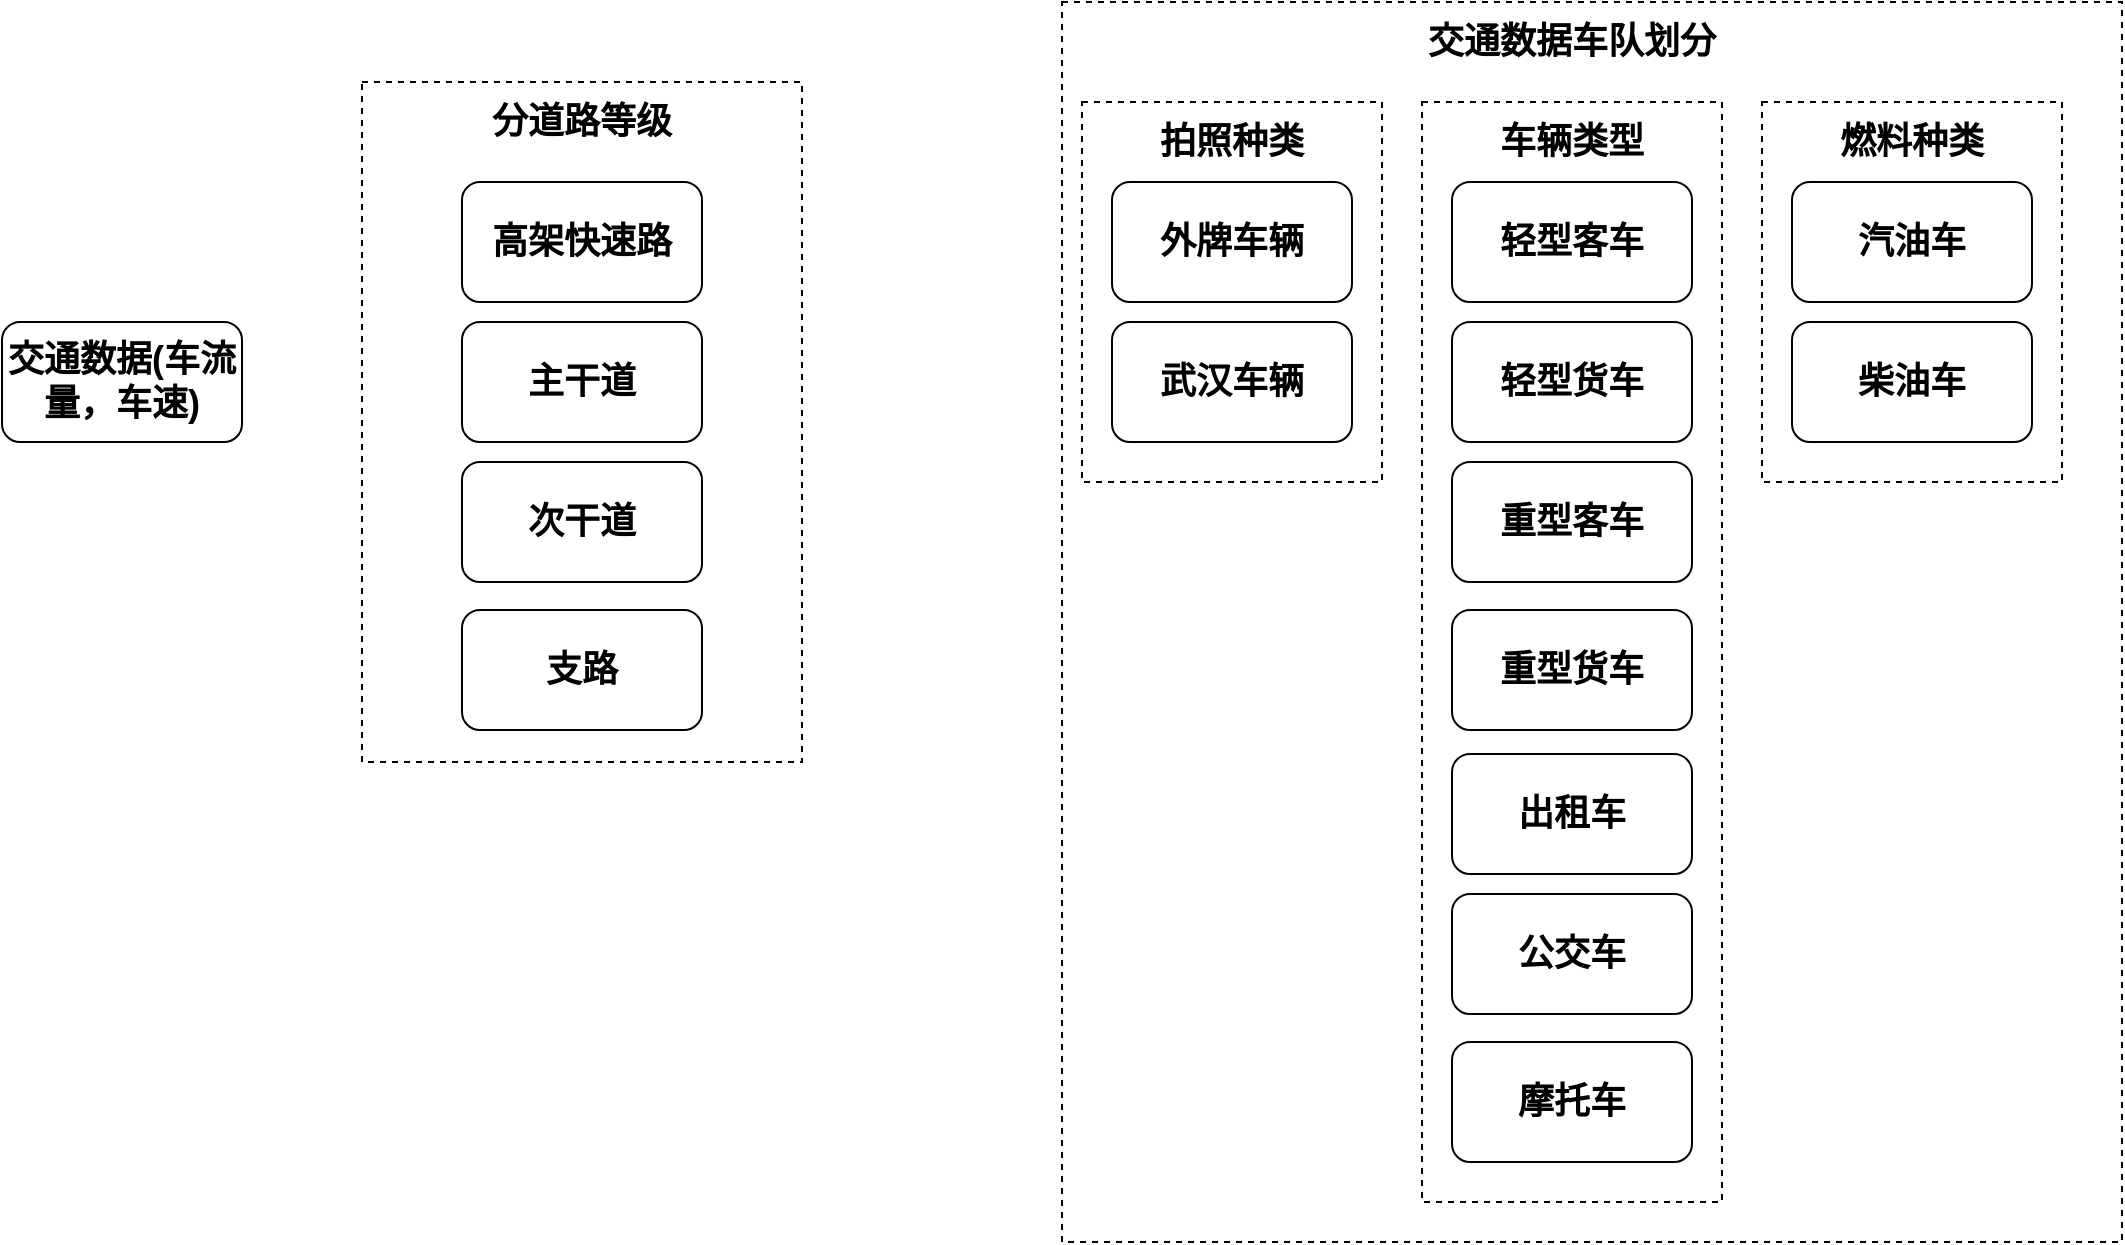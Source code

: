 <mxfile version="13.10.4" type="github">
  <diagram id="-yP0t2fsVPUSu2jfrDDp" name="Page-1">
    <mxGraphModel dx="868" dy="482" grid="1" gridSize="10" guides="1" tooltips="1" connect="1" arrows="1" fold="1" page="1" pageScale="1" pageWidth="1169" pageHeight="827" math="0" shadow="0">
      <root>
        <mxCell id="0" />
        <mxCell id="1" parent="0" />
        <mxCell id="cXt5EJawHxJDnATNH1I1-1" value="&lt;font style=&quot;font-size: 18px&quot;&gt;&lt;b&gt;交通数据(车流量，车速)&lt;/b&gt;&lt;/font&gt;" style="rounded=1;whiteSpace=wrap;html=1;" vertex="1" parent="1">
          <mxGeometry x="30" y="210" width="120" height="60" as="geometry" />
        </mxCell>
        <mxCell id="cXt5EJawHxJDnATNH1I1-2" value="" style="rounded=0;whiteSpace=wrap;html=1;dashed=1;" vertex="1" parent="1">
          <mxGeometry x="210" y="90" width="220" height="340" as="geometry" />
        </mxCell>
        <mxCell id="cXt5EJawHxJDnATNH1I1-3" value="&lt;font style=&quot;font-size: 18px&quot;&gt;&lt;b&gt;高架快速路&lt;/b&gt;&lt;/font&gt;" style="rounded=1;whiteSpace=wrap;html=1;" vertex="1" parent="1">
          <mxGeometry x="260" y="140" width="120" height="60" as="geometry" />
        </mxCell>
        <mxCell id="cXt5EJawHxJDnATNH1I1-4" value="&lt;font style=&quot;font-size: 18px&quot;&gt;&lt;b&gt;主干道&lt;/b&gt;&lt;/font&gt;" style="rounded=1;whiteSpace=wrap;html=1;" vertex="1" parent="1">
          <mxGeometry x="260" y="210" width="120" height="60" as="geometry" />
        </mxCell>
        <mxCell id="cXt5EJawHxJDnATNH1I1-5" value="&lt;font style=&quot;font-size: 18px&quot;&gt;&lt;b&gt;次干道&lt;/b&gt;&lt;/font&gt;" style="rounded=1;whiteSpace=wrap;html=1;" vertex="1" parent="1">
          <mxGeometry x="260" y="280" width="120" height="60" as="geometry" />
        </mxCell>
        <mxCell id="cXt5EJawHxJDnATNH1I1-6" value="&lt;font style=&quot;font-size: 18px&quot;&gt;&lt;b&gt;支路&lt;/b&gt;&lt;/font&gt;" style="rounded=1;whiteSpace=wrap;html=1;" vertex="1" parent="1">
          <mxGeometry x="260" y="354" width="120" height="60" as="geometry" />
        </mxCell>
        <mxCell id="cXt5EJawHxJDnATNH1I1-7" value="&lt;font style=&quot;font-size: 18px&quot;&gt;&lt;b&gt;分道路等级&lt;/b&gt;&lt;/font&gt;" style="text;html=1;strokeColor=none;fillColor=none;align=center;verticalAlign=middle;whiteSpace=wrap;rounded=0;" vertex="1" parent="1">
          <mxGeometry x="265" y="100" width="110" height="20" as="geometry" />
        </mxCell>
        <mxCell id="cXt5EJawHxJDnATNH1I1-8" value="" style="rounded=0;whiteSpace=wrap;html=1;dashed=1;" vertex="1" parent="1">
          <mxGeometry x="560" y="50" width="530" height="620" as="geometry" />
        </mxCell>
        <mxCell id="cXt5EJawHxJDnATNH1I1-9" value="&lt;font style=&quot;font-size: 18px&quot;&gt;&lt;b&gt;交通数据车队划分&lt;/b&gt;&lt;/font&gt;" style="text;html=1;strokeColor=none;fillColor=none;align=center;verticalAlign=middle;whiteSpace=wrap;rounded=0;" vertex="1" parent="1">
          <mxGeometry x="735" y="60" width="160" height="20" as="geometry" />
        </mxCell>
        <mxCell id="cXt5EJawHxJDnATNH1I1-10" value="" style="rounded=0;whiteSpace=wrap;html=1;dashed=1;" vertex="1" parent="1">
          <mxGeometry x="570" y="100" width="150" height="190" as="geometry" />
        </mxCell>
        <mxCell id="cXt5EJawHxJDnATNH1I1-11" value="&lt;font style=&quot;font-size: 18px&quot;&gt;&lt;b&gt;拍照种类&lt;/b&gt;&lt;/font&gt;" style="text;html=1;strokeColor=none;fillColor=none;align=center;verticalAlign=middle;whiteSpace=wrap;rounded=0;" vertex="1" parent="1">
          <mxGeometry x="590" y="110" width="110" height="20" as="geometry" />
        </mxCell>
        <mxCell id="cXt5EJawHxJDnATNH1I1-12" value="&lt;font style=&quot;font-size: 18px&quot;&gt;&lt;b&gt;外牌车辆&lt;/b&gt;&lt;/font&gt;" style="rounded=1;whiteSpace=wrap;html=1;" vertex="1" parent="1">
          <mxGeometry x="585" y="140" width="120" height="60" as="geometry" />
        </mxCell>
        <mxCell id="cXt5EJawHxJDnATNH1I1-13" value="&lt;font style=&quot;font-size: 18px&quot;&gt;&lt;b&gt;武汉车辆&lt;/b&gt;&lt;/font&gt;" style="rounded=1;whiteSpace=wrap;html=1;" vertex="1" parent="1">
          <mxGeometry x="585" y="210" width="120" height="60" as="geometry" />
        </mxCell>
        <mxCell id="cXt5EJawHxJDnATNH1I1-14" value="" style="rounded=0;whiteSpace=wrap;html=1;dashed=1;" vertex="1" parent="1">
          <mxGeometry x="740" y="100" width="150" height="550" as="geometry" />
        </mxCell>
        <mxCell id="cXt5EJawHxJDnATNH1I1-15" value="&lt;font style=&quot;font-size: 18px&quot;&gt;&lt;b&gt;车辆类型&lt;/b&gt;&lt;/font&gt;" style="text;html=1;strokeColor=none;fillColor=none;align=center;verticalAlign=middle;whiteSpace=wrap;rounded=0;" vertex="1" parent="1">
          <mxGeometry x="760" y="110" width="110" height="20" as="geometry" />
        </mxCell>
        <mxCell id="cXt5EJawHxJDnATNH1I1-16" value="&lt;font style=&quot;font-size: 18px&quot;&gt;&lt;b&gt;轻型客车&lt;/b&gt;&lt;/font&gt;" style="rounded=1;whiteSpace=wrap;html=1;" vertex="1" parent="1">
          <mxGeometry x="755" y="140" width="120" height="60" as="geometry" />
        </mxCell>
        <mxCell id="cXt5EJawHxJDnATNH1I1-17" value="&lt;font style=&quot;font-size: 18px&quot;&gt;&lt;b&gt;轻型货车&lt;/b&gt;&lt;/font&gt;" style="rounded=1;whiteSpace=wrap;html=1;" vertex="1" parent="1">
          <mxGeometry x="755" y="210" width="120" height="60" as="geometry" />
        </mxCell>
        <mxCell id="cXt5EJawHxJDnATNH1I1-18" value="&lt;font style=&quot;font-size: 18px&quot;&gt;&lt;b&gt;重型客车&lt;/b&gt;&lt;/font&gt;" style="rounded=1;whiteSpace=wrap;html=1;" vertex="1" parent="1">
          <mxGeometry x="755" y="280" width="120" height="60" as="geometry" />
        </mxCell>
        <mxCell id="cXt5EJawHxJDnATNH1I1-19" value="&lt;font style=&quot;font-size: 18px&quot;&gt;&lt;b&gt;重型货车&lt;/b&gt;&lt;/font&gt;" style="rounded=1;whiteSpace=wrap;html=1;" vertex="1" parent="1">
          <mxGeometry x="755" y="354" width="120" height="60" as="geometry" />
        </mxCell>
        <mxCell id="cXt5EJawHxJDnATNH1I1-20" value="&lt;font style=&quot;font-size: 18px&quot;&gt;&lt;b&gt;出租车&lt;/b&gt;&lt;/font&gt;" style="rounded=1;whiteSpace=wrap;html=1;" vertex="1" parent="1">
          <mxGeometry x="755" y="426" width="120" height="60" as="geometry" />
        </mxCell>
        <mxCell id="cXt5EJawHxJDnATNH1I1-21" value="&lt;font style=&quot;font-size: 18px&quot;&gt;&lt;b&gt;公交车&lt;/b&gt;&lt;/font&gt;" style="rounded=1;whiteSpace=wrap;html=1;" vertex="1" parent="1">
          <mxGeometry x="755" y="496" width="120" height="60" as="geometry" />
        </mxCell>
        <mxCell id="cXt5EJawHxJDnATNH1I1-22" value="&lt;font style=&quot;font-size: 18px&quot;&gt;&lt;b&gt;摩托车&lt;/b&gt;&lt;/font&gt;" style="rounded=1;whiteSpace=wrap;html=1;" vertex="1" parent="1">
          <mxGeometry x="755" y="570" width="120" height="60" as="geometry" />
        </mxCell>
        <mxCell id="cXt5EJawHxJDnATNH1I1-23" value="" style="rounded=0;whiteSpace=wrap;html=1;dashed=1;" vertex="1" parent="1">
          <mxGeometry x="910" y="100" width="150" height="190" as="geometry" />
        </mxCell>
        <mxCell id="cXt5EJawHxJDnATNH1I1-24" value="&lt;font style=&quot;font-size: 18px&quot;&gt;&lt;b&gt;燃料种类&lt;/b&gt;&lt;/font&gt;" style="text;html=1;strokeColor=none;fillColor=none;align=center;verticalAlign=middle;whiteSpace=wrap;rounded=0;" vertex="1" parent="1">
          <mxGeometry x="930" y="110" width="110" height="20" as="geometry" />
        </mxCell>
        <mxCell id="cXt5EJawHxJDnATNH1I1-25" value="&lt;font style=&quot;font-size: 18px&quot;&gt;&lt;b&gt;汽油车&lt;/b&gt;&lt;/font&gt;" style="rounded=1;whiteSpace=wrap;html=1;" vertex="1" parent="1">
          <mxGeometry x="925" y="140" width="120" height="60" as="geometry" />
        </mxCell>
        <mxCell id="cXt5EJawHxJDnATNH1I1-26" value="&lt;font style=&quot;font-size: 18px&quot;&gt;&lt;b&gt;柴油车&lt;/b&gt;&lt;/font&gt;" style="rounded=1;whiteSpace=wrap;html=1;" vertex="1" parent="1">
          <mxGeometry x="925" y="210" width="120" height="60" as="geometry" />
        </mxCell>
      </root>
    </mxGraphModel>
  </diagram>
</mxfile>
